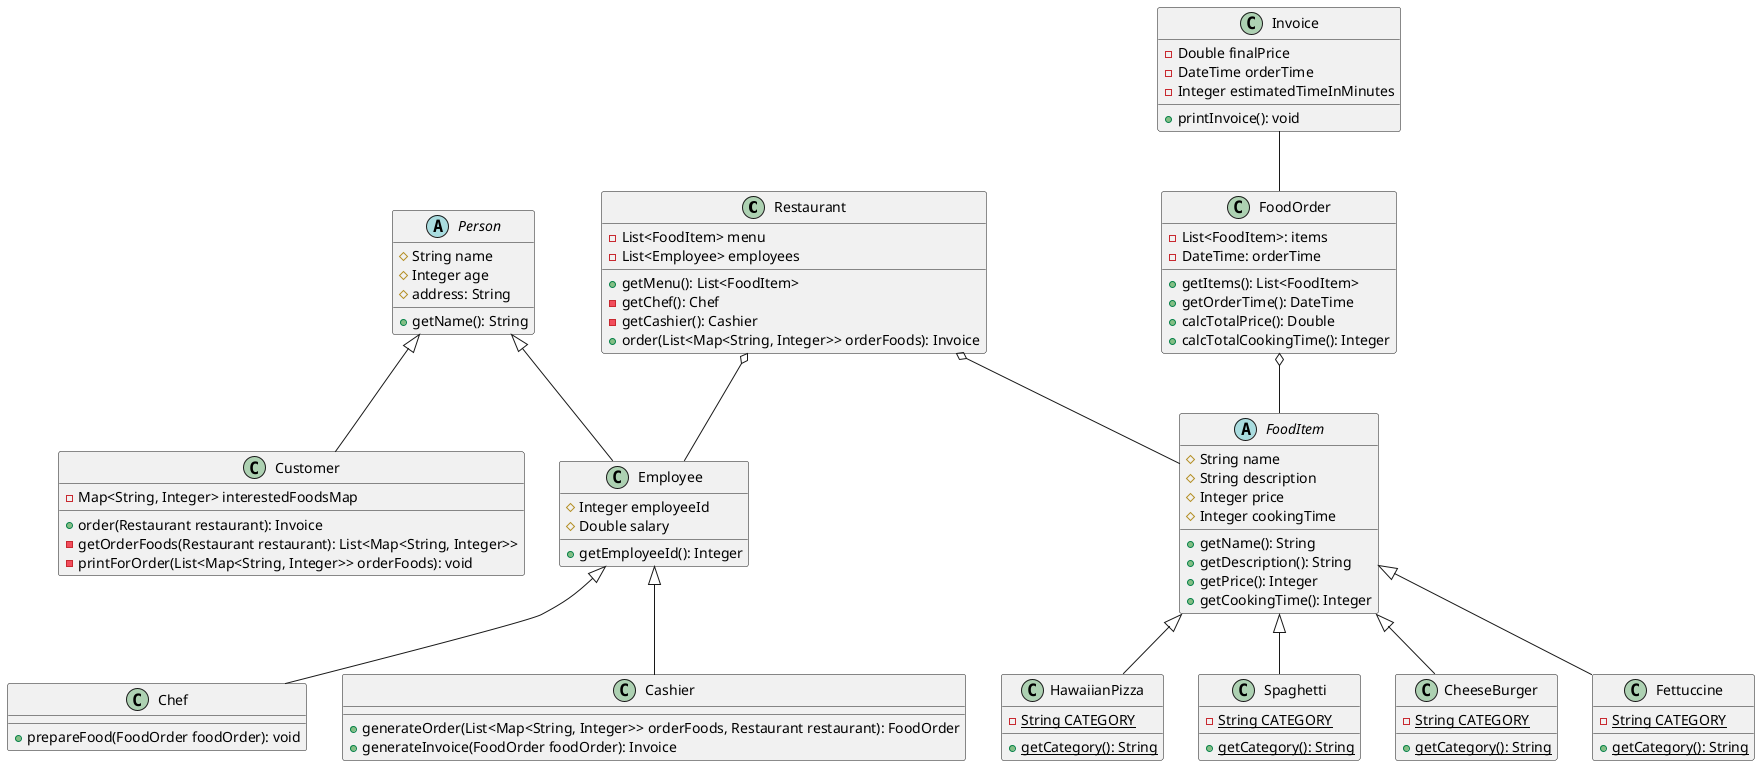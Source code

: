 @startuml food service simulation
class Restaurant {
  -List<FoodItem> menu
  -List<Employee> employees
  +getMenu(): List<FoodItem>
  -getChef(): Chef
  -getCashier(): Cashier
  +order(List<Map<String, Integer>> orderFoods): Invoice
}


abstract class Person {
 #String name
 #Integer age
 #address: String
 +getName(): String
}

class Customer {
  -Map<String, Integer> interestedFoodsMap
  +order(Restaurant restaurant): Invoice
  -getOrderFoods(Restaurant restaurant): List<Map<String, Integer>>
  -printForOrder(List<Map<String, Integer>> orderFoods): void
}

class Employee {
  #Integer employeeId
  #Double salary
  +getEmployeeId(): Integer
}

class Chef {
  +prepareFood(FoodOrder foodOrder): void
}

class Cashier {
  +generateOrder(List<Map<String, Integer>> orderFoods, Restaurant restaurant): FoodOrder
  +generateInvoice(FoodOrder foodOrder): Invoice
}


abstract class FoodItem {
 #String name
 #String description 
 #Integer price
 #Integer cookingTime
 +getName(): String
 +getDescription(): String
 +getPrice(): Integer
 +getCookingTime(): Integer
}

class CheeseBurger {
  -{static} String CATEGORY
  +{static} getCategory(): String
}

class Fettuccine {
  -{static} String CATEGORY
  +{static} getCategory(): String
}

class HawaiianPizza {
  -{static} String CATEGORY
  +{static} getCategory(): String
}

class Spaghetti {
  -{static} String CATEGORY
  +{static} getCategory(): String
}


class FoodOrder {
  -List<FoodItem>: items
  -DateTime: orderTime
  +getItems(): List<FoodItem>
  +getOrderTime(): DateTime
  +calcTotalPrice(): Double
  +calcTotalCookingTime(): Integer
}


class Invoice {
  -Double finalPrice
  -DateTime orderTime
  -Integer estimatedTimeInMinutes
  +printInvoice(): void
}


Restaurant o-- Employee
Restaurant o-- FoodItem

Person <|-- Customer
Person <|-- Employee
Employee <|-- Chef
Employee <|-- Cashier

FoodItem <|-- CheeseBurger
FoodItem <|-- Fettuccine
FoodItem <|-- HawaiianPizza
FoodItem <|-- Spaghetti

FoodOrder o-- FoodItem
Invoice -- FoodOrder
@enduml
